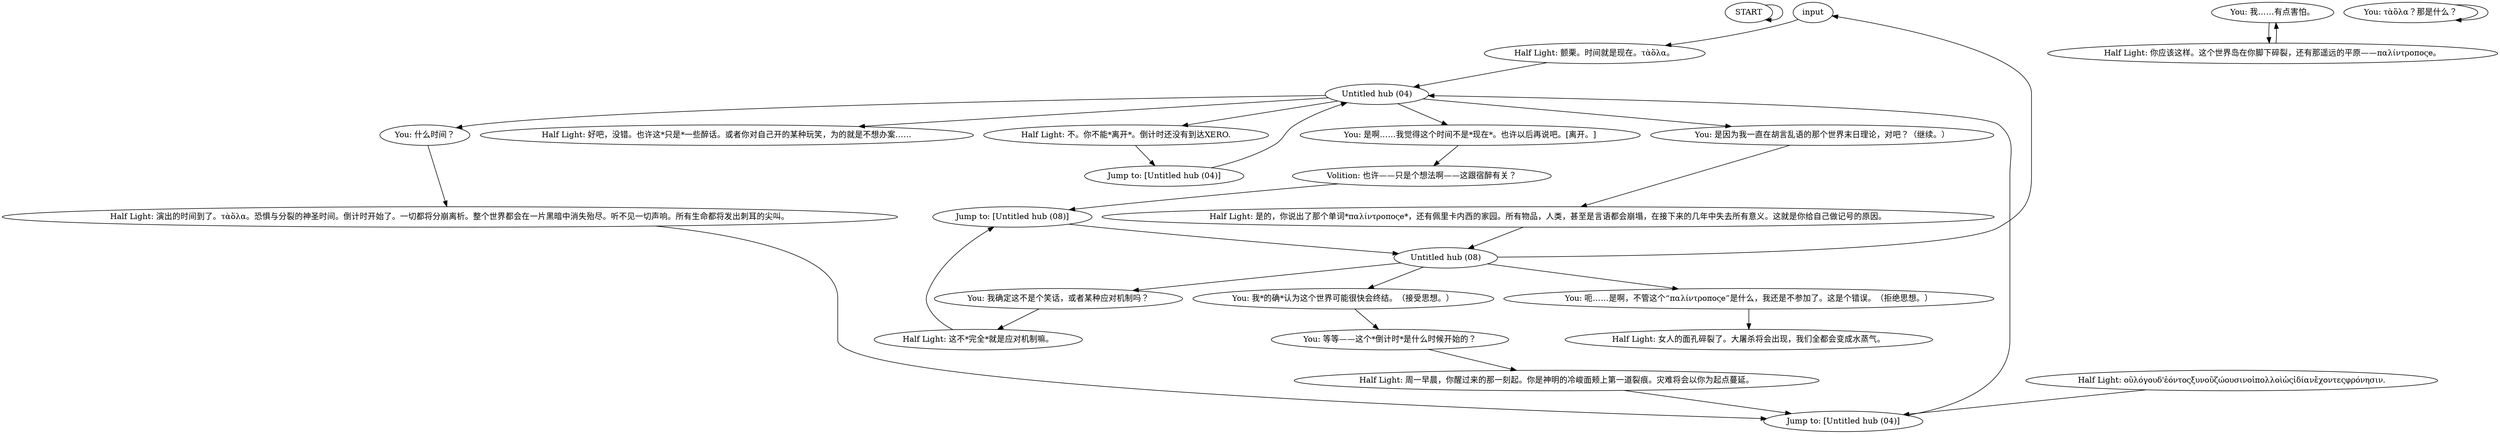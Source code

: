 # THOUGHT / APOCALYPSE COP
# Shivers is all about being an Apocalypse Cop.
#
#Thou art the harbinger of doom, embrace thine destiny.
# ==================================================
digraph G {
	  0 [label="START"];
	  1 [label="input"];
	  2 [label="You: 我……有点害怕。"];
	  3 [label="Volition: 也许——只是个想法啊——这跟宿醉有关？"];
	  4 [label="Half Light: 不。你不能*离开*。倒计时还没有到达XERO."];
	  5 [label="You: 等等——这个*倒计时*是什么时候开始的？"];
	  6 [label="Half Light: 女人的面孔碎裂了。大屠杀将会出现，我们全都会变成水蒸气。"];
	  7 [label="Half Light: 好吧，没错。也许这*只是*一些醉话。或者你对自己开的某种玩笑，为的就是不想办案……"];
	  8 [label="You: 是啊……我觉得这个时间不是*现在*。也许以后再说吧。[离开。]"];
	  9 [label="You: τὰὅλα？那是什么？"];
	  10 [label="Half Light: οῦλόγουδ'ἐόντοςξυνοῦζώουσινοἱπολλοὶὡςἰδίανἔχοντεςφρόνησιν."];
	  11 [label="Jump to: [Untitled hub (04)]"];
	  12 [label="Half Light: 周一早晨，你醒过来的那一刻起。你是神明的冷峻面颊上第一道裂痕。灾难将会以你为起点蔓延。"];
	  13 [label="Half Light: 这不*完全*就是应对机制嘛。"];
	  14 [label="You: 什么时间？"];
	  15 [label="You: 是因为我一直在胡言乱语的那个世界末日理论，对吧？（继续。）"];
	  16 [label="Half Light: 是的，你说出了那个单词*παλίντροποςe*，还有佩里卡内西的家园。所有物品，人类，甚至是言语都会崩塌，在接下来的几年中失去所有意义。这就是你给自己做记号的原因。"];
	  17 [label="Jump to: [Untitled hub (04)]"];
	  18 [label="You: 呃……是啊，不管这个“παλίντροποςe”是什么，我还是不参加了。这是个错误。（拒绝思想。）"];
	  19 [label="Untitled hub (04)"];
	  20 [label="You: 我*的确*认为这个世界可能很快会终结。（接受思想。）"];
	  21 [label="Half Light: 颤栗。时间就是现在。τὰὅλα。"];
	  22 [label="Half Light: 你应该这样。这个世界岛在你脚下碎裂，还有那遥远的平原——παλίντροποςe。"];
	  23 [label="Half Light: 演出的时间到了。τὰὅλα。恐惧与分裂的神圣时间。倒计时开始了。一切都将分崩离析。整个世界都会在一片黑暗中消失殆尽。听不见一切声响。所有生命都将发出刺耳的尖叫。"];
	  24 [label="Jump to: [Untitled hub (08)]"];
	  25 [label="Untitled hub (08)"];
	  26 [label="You: 我确定这不是个笑话，或者某种应对机制吗？"];
	  0 -> 0
	  1 -> 21
	  2 -> 22
	  3 -> 24
	  4 -> 17
	  5 -> 12
	  8 -> 3
	  9 -> 9
	  10 -> 11
	  11 -> 19
	  12 -> 11
	  13 -> 24
	  14 -> 23
	  15 -> 16
	  16 -> 25
	  17 -> 19
	  18 -> 6
	  19 -> 4
	  19 -> 7
	  19 -> 8
	  19 -> 14
	  19 -> 15
	  20 -> 5
	  21 -> 19
	  22 -> 2
	  23 -> 11
	  24 -> 25
	  25 -> 1
	  25 -> 26
	  25 -> 18
	  25 -> 20
	  26 -> 13
}

